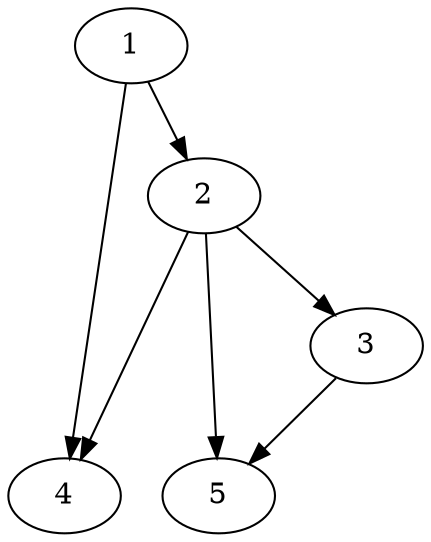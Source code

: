 strict digraph {

	"4" [  weight=0 ];

	"5" [  weight=0 ];

	"1" [  weight=0 ];

	"1" -> "2" [  weight=0 ];

	"1" -> "4" [  weight=0 ];

	"2" [  weight=0 ];

	"2" -> "4" [  weight=0 ];

	"2" -> "5" [  weight=0 ];

	"2" -> "3" [  weight=0 ];

	"3" [  weight=0 ];

	"3" -> "5" [  weight=0 ];

}
